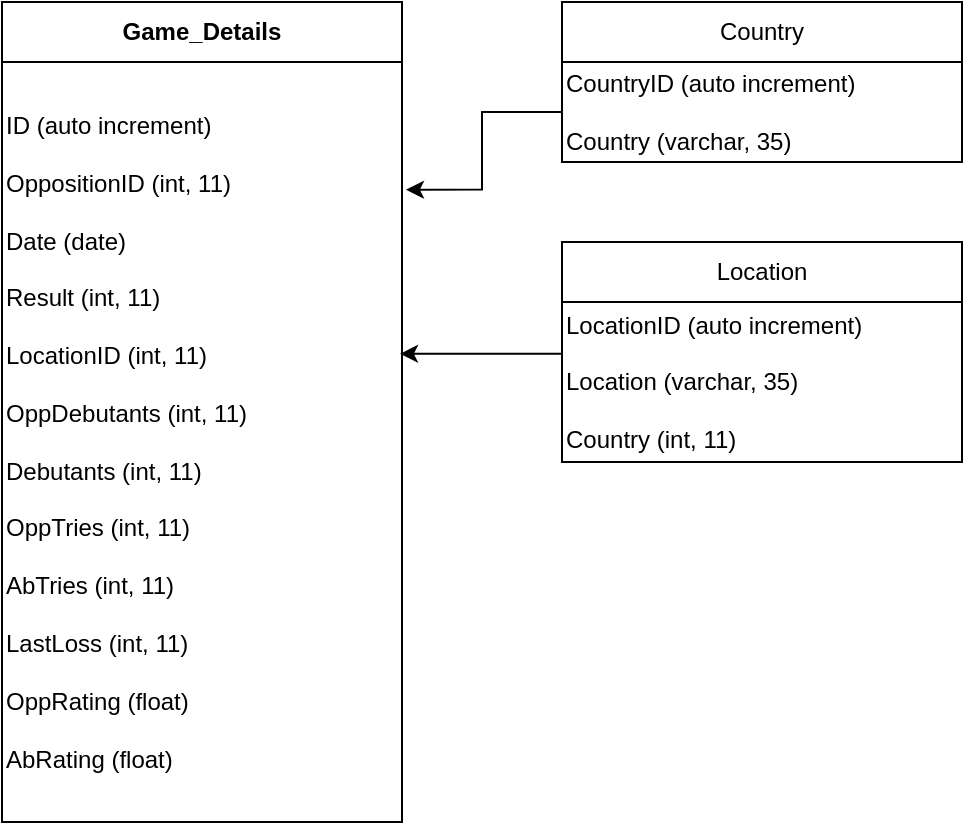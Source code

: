<mxfile version="13.6.4" type="onedrive"><diagram id="3UYas78UQKfwv-AM-hz6" name="Page-1"><mxGraphModel dx="534" dy="777" grid="1" gridSize="10" guides="1" tooltips="1" connect="1" arrows="1" fold="1" page="1" pageScale="1" pageWidth="850" pageHeight="1100" math="0" shadow="0"><root><mxCell id="0"/><mxCell id="1" parent="0"/><mxCell id="gQ0hcVMxJn7AEfvv8IUt-1" value="&lt;b&gt;Game_Details&lt;/b&gt;" style="rounded=0;whiteSpace=wrap;html=1;" parent="1" vertex="1"><mxGeometry x="80" y="80" width="200" height="30" as="geometry"/></mxCell><mxCell id="gQ0hcVMxJn7AEfvv8IUt-3" value="ID (auto increment)&lt;br&gt;&lt;br&gt;OppositionID (int, 11)&lt;br&gt;&lt;br&gt;Date (date)&lt;br&gt;&lt;br&gt;Result (int, 11)&lt;br&gt;&lt;br&gt;LocationID (int, 11)&lt;br&gt;&lt;br&gt;OppDebutants (int, 11)&lt;br&gt;&lt;br&gt;Debutants (int, 11)&lt;br&gt;&lt;br&gt;OppTries (int, 11)&lt;br&gt;&lt;br&gt;AbTries (int, 11)&lt;br&gt;&lt;br&gt;LastLoss (int, 11)&lt;br&gt;&lt;br&gt;OppRating (float)&lt;br&gt;&lt;br&gt;AbRating (float)" style="rounded=0;whiteSpace=wrap;html=1;align=left;" parent="1" vertex="1"><mxGeometry x="80" y="110" width="200" height="380" as="geometry"/></mxCell><mxCell id="gQ0hcVMxJn7AEfvv8IUt-4" value="Country" style="rounded=0;whiteSpace=wrap;html=1;" parent="1" vertex="1"><mxGeometry x="360" y="80" width="200" height="30" as="geometry"/></mxCell><mxCell id="MW1iyg8fNatV6N9gudDZ-1" style="edgeStyle=orthogonalEdgeStyle;rounded=0;orthogonalLoop=1;jettySize=auto;html=1;entryX=1.01;entryY=0.168;entryDx=0;entryDy=0;entryPerimeter=0;" edge="1" parent="1" source="gQ0hcVMxJn7AEfvv8IUt-5" target="gQ0hcVMxJn7AEfvv8IUt-3"><mxGeometry relative="1" as="geometry"><mxPoint x="310" y="190" as="targetPoint"/></mxGeometry></mxCell><mxCell id="gQ0hcVMxJn7AEfvv8IUt-5" value="CountryID (auto increment)&lt;br&gt;&lt;br&gt;Country (varchar, 35)" style="rounded=0;whiteSpace=wrap;html=1;align=left;" parent="1" vertex="1"><mxGeometry x="360" y="110" width="200" height="50" as="geometry"/></mxCell><mxCell id="MW1iyg8fNatV6N9gudDZ-2" value="Location" style="rounded=0;whiteSpace=wrap;html=1;" vertex="1" parent="1"><mxGeometry x="360" y="200" width="200" height="30" as="geometry"/></mxCell><mxCell id="MW1iyg8fNatV6N9gudDZ-4" style="edgeStyle=orthogonalEdgeStyle;rounded=0;orthogonalLoop=1;jettySize=auto;html=1;entryX=0.995;entryY=0.384;entryDx=0;entryDy=0;entryPerimeter=0;" edge="1" parent="1" source="MW1iyg8fNatV6N9gudDZ-3" target="gQ0hcVMxJn7AEfvv8IUt-3"><mxGeometry relative="1" as="geometry"><mxPoint x="320" y="270" as="targetPoint"/><Array as="points"><mxPoint x="320" y="255"/></Array></mxGeometry></mxCell><mxCell id="MW1iyg8fNatV6N9gudDZ-3" value="LocationID (auto increment)&lt;br&gt;&lt;br&gt;Location (varchar, 35)&lt;br&gt;&lt;br&gt;Country (int, 11)" style="rounded=0;whiteSpace=wrap;html=1;align=left;" vertex="1" parent="1"><mxGeometry x="360" y="230" width="200" height="80" as="geometry"/></mxCell></root></mxGraphModel></diagram></mxfile>